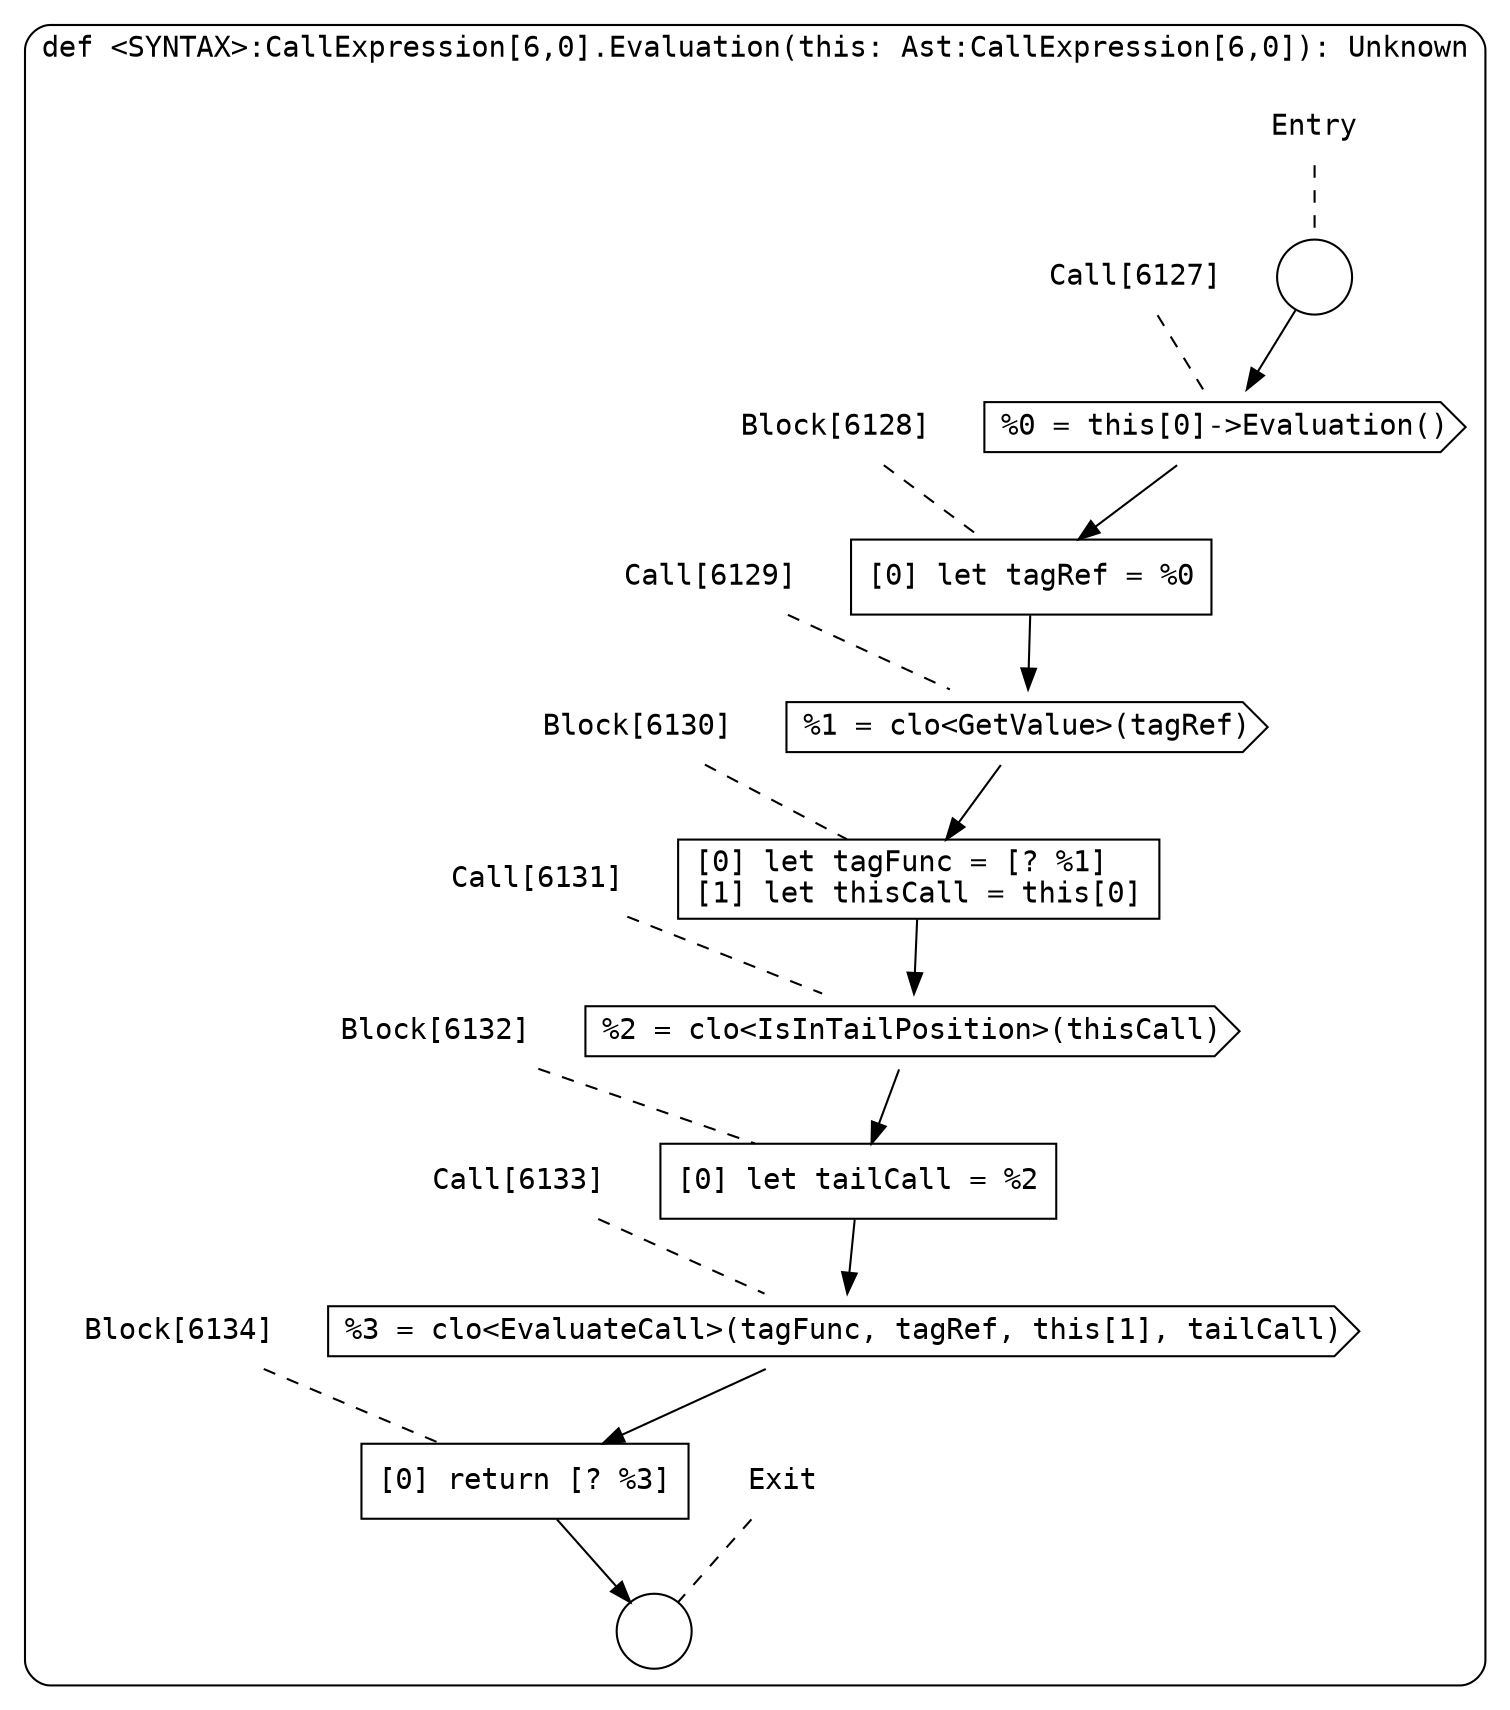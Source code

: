 digraph {
  graph [fontname = "Consolas"]
  node [fontname = "Consolas"]
  edge [fontname = "Consolas"]
  subgraph cluster1298 {
    label = "def <SYNTAX>:CallExpression[6,0].Evaluation(this: Ast:CallExpression[6,0]): Unknown"
    style = rounded
    cluster1298_entry_name [shape=none, label=<<font color="black">Entry</font>>]
    cluster1298_entry_name -> cluster1298_entry [arrowhead=none, color="black", style=dashed]
    cluster1298_entry [shape=circle label=" " color="black" fillcolor="white" style=filled]
    cluster1298_entry -> node6127 [color="black"]
    cluster1298_exit_name [shape=none, label=<<font color="black">Exit</font>>]
    cluster1298_exit_name -> cluster1298_exit [arrowhead=none, color="black", style=dashed]
    cluster1298_exit [shape=circle label=" " color="black" fillcolor="white" style=filled]
    node6127_name [shape=none, label=<<font color="black">Call[6127]</font>>]
    node6127_name -> node6127 [arrowhead=none, color="black", style=dashed]
    node6127 [shape=cds, label=<<font color="black">%0 = this[0]-&gt;Evaluation()</font>> color="black" fillcolor="white", style=filled]
    node6127 -> node6128 [color="black"]
    node6128_name [shape=none, label=<<font color="black">Block[6128]</font>>]
    node6128_name -> node6128 [arrowhead=none, color="black", style=dashed]
    node6128 [shape=box, label=<<font color="black">[0] let tagRef = %0<BR ALIGN="LEFT"/></font>> color="black" fillcolor="white", style=filled]
    node6128 -> node6129 [color="black"]
    node6129_name [shape=none, label=<<font color="black">Call[6129]</font>>]
    node6129_name -> node6129 [arrowhead=none, color="black", style=dashed]
    node6129 [shape=cds, label=<<font color="black">%1 = clo&lt;GetValue&gt;(tagRef)</font>> color="black" fillcolor="white", style=filled]
    node6129 -> node6130 [color="black"]
    node6130_name [shape=none, label=<<font color="black">Block[6130]</font>>]
    node6130_name -> node6130 [arrowhead=none, color="black", style=dashed]
    node6130 [shape=box, label=<<font color="black">[0] let tagFunc = [? %1]<BR ALIGN="LEFT"/>[1] let thisCall = this[0]<BR ALIGN="LEFT"/></font>> color="black" fillcolor="white", style=filled]
    node6130 -> node6131 [color="black"]
    node6131_name [shape=none, label=<<font color="black">Call[6131]</font>>]
    node6131_name -> node6131 [arrowhead=none, color="black", style=dashed]
    node6131 [shape=cds, label=<<font color="black">%2 = clo&lt;IsInTailPosition&gt;(thisCall)</font>> color="black" fillcolor="white", style=filled]
    node6131 -> node6132 [color="black"]
    node6132_name [shape=none, label=<<font color="black">Block[6132]</font>>]
    node6132_name -> node6132 [arrowhead=none, color="black", style=dashed]
    node6132 [shape=box, label=<<font color="black">[0] let tailCall = %2<BR ALIGN="LEFT"/></font>> color="black" fillcolor="white", style=filled]
    node6132 -> node6133 [color="black"]
    node6133_name [shape=none, label=<<font color="black">Call[6133]</font>>]
    node6133_name -> node6133 [arrowhead=none, color="black", style=dashed]
    node6133 [shape=cds, label=<<font color="black">%3 = clo&lt;EvaluateCall&gt;(tagFunc, tagRef, this[1], tailCall)</font>> color="black" fillcolor="white", style=filled]
    node6133 -> node6134 [color="black"]
    node6134_name [shape=none, label=<<font color="black">Block[6134]</font>>]
    node6134_name -> node6134 [arrowhead=none, color="black", style=dashed]
    node6134 [shape=box, label=<<font color="black">[0] return [? %3]<BR ALIGN="LEFT"/></font>> color="black" fillcolor="white", style=filled]
    node6134 -> cluster1298_exit [color="black"]
  }
}